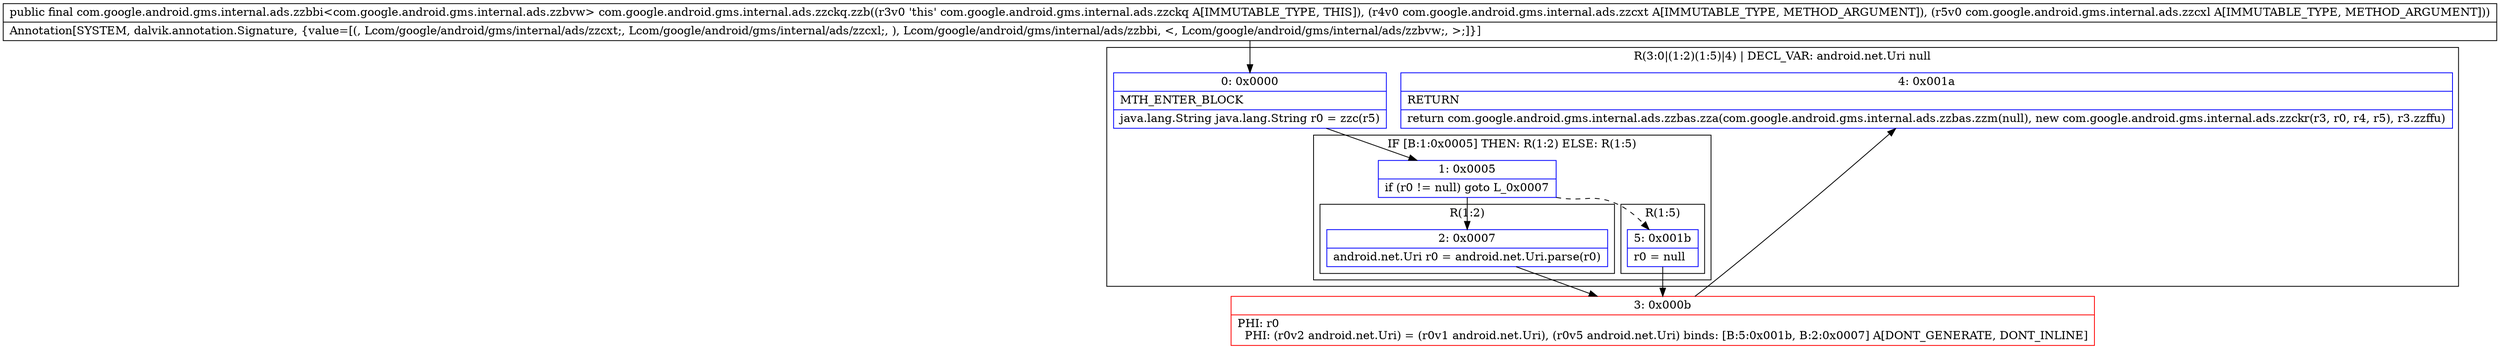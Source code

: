 digraph "CFG forcom.google.android.gms.internal.ads.zzckq.zzb(Lcom\/google\/android\/gms\/internal\/ads\/zzcxt;Lcom\/google\/android\/gms\/internal\/ads\/zzcxl;)Lcom\/google\/android\/gms\/internal\/ads\/zzbbi;" {
subgraph cluster_Region_76522291 {
label = "R(3:0|(1:2)(1:5)|4) | DECL_VAR: android.net.Uri null\l";
node [shape=record,color=blue];
Node_0 [shape=record,label="{0\:\ 0x0000|MTH_ENTER_BLOCK\l|java.lang.String java.lang.String r0 = zzc(r5)\l}"];
subgraph cluster_IfRegion_1531023127 {
label = "IF [B:1:0x0005] THEN: R(1:2) ELSE: R(1:5)";
node [shape=record,color=blue];
Node_1 [shape=record,label="{1\:\ 0x0005|if (r0 != null) goto L_0x0007\l}"];
subgraph cluster_Region_1175887597 {
label = "R(1:2)";
node [shape=record,color=blue];
Node_2 [shape=record,label="{2\:\ 0x0007|android.net.Uri r0 = android.net.Uri.parse(r0)\l}"];
}
subgraph cluster_Region_1069023900 {
label = "R(1:5)";
node [shape=record,color=blue];
Node_5 [shape=record,label="{5\:\ 0x001b|r0 = null\l}"];
}
}
Node_4 [shape=record,label="{4\:\ 0x001a|RETURN\l|return com.google.android.gms.internal.ads.zzbas.zza(com.google.android.gms.internal.ads.zzbas.zzm(null), new com.google.android.gms.internal.ads.zzckr(r3, r0, r4, r5), r3.zzffu)\l}"];
}
Node_3 [shape=record,color=red,label="{3\:\ 0x000b|PHI: r0 \l  PHI: (r0v2 android.net.Uri) = (r0v1 android.net.Uri), (r0v5 android.net.Uri) binds: [B:5:0x001b, B:2:0x0007] A[DONT_GENERATE, DONT_INLINE]\l}"];
MethodNode[shape=record,label="{public final com.google.android.gms.internal.ads.zzbbi\<com.google.android.gms.internal.ads.zzbvw\> com.google.android.gms.internal.ads.zzckq.zzb((r3v0 'this' com.google.android.gms.internal.ads.zzckq A[IMMUTABLE_TYPE, THIS]), (r4v0 com.google.android.gms.internal.ads.zzcxt A[IMMUTABLE_TYPE, METHOD_ARGUMENT]), (r5v0 com.google.android.gms.internal.ads.zzcxl A[IMMUTABLE_TYPE, METHOD_ARGUMENT]))  | Annotation[SYSTEM, dalvik.annotation.Signature, \{value=[(, Lcom\/google\/android\/gms\/internal\/ads\/zzcxt;, Lcom\/google\/android\/gms\/internal\/ads\/zzcxl;, ), Lcom\/google\/android\/gms\/internal\/ads\/zzbbi, \<, Lcom\/google\/android\/gms\/internal\/ads\/zzbvw;, \>;]\}]\l}"];
MethodNode -> Node_0;
Node_0 -> Node_1;
Node_1 -> Node_2;
Node_1 -> Node_5[style=dashed];
Node_2 -> Node_3;
Node_5 -> Node_3;
Node_3 -> Node_4;
}

